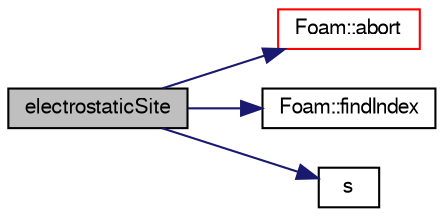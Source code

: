 digraph "electrostaticSite"
{
  bgcolor="transparent";
  edge [fontname="FreeSans",fontsize="10",labelfontname="FreeSans",labelfontsize="10"];
  node [fontname="FreeSans",fontsize="10",shape=record];
  rankdir="LR";
  Node496 [label="electrostaticSite",height=0.2,width=0.4,color="black", fillcolor="grey75", style="filled", fontcolor="black"];
  Node496 -> Node497 [color="midnightblue",fontsize="10",style="solid",fontname="FreeSans"];
  Node497 [label="Foam::abort",height=0.2,width=0.4,color="red",URL="$a21124.html#a447107a607d03e417307c203fa5fb44b"];
  Node496 -> Node540 [color="midnightblue",fontsize="10",style="solid",fontname="FreeSans"];
  Node540 [label="Foam::findIndex",height=0.2,width=0.4,color="black",URL="$a21124.html#ac16695f83f370df159eed19f92d095fb",tooltip="Find first occurence of given element and return index,. "];
  Node496 -> Node541 [color="midnightblue",fontsize="10",style="solid",fontname="FreeSans"];
  Node541 [label="s",height=0.2,width=0.4,color="black",URL="$a18905.html#abb9c4233033fad2ad0206cd4adad3b9f"];
}
